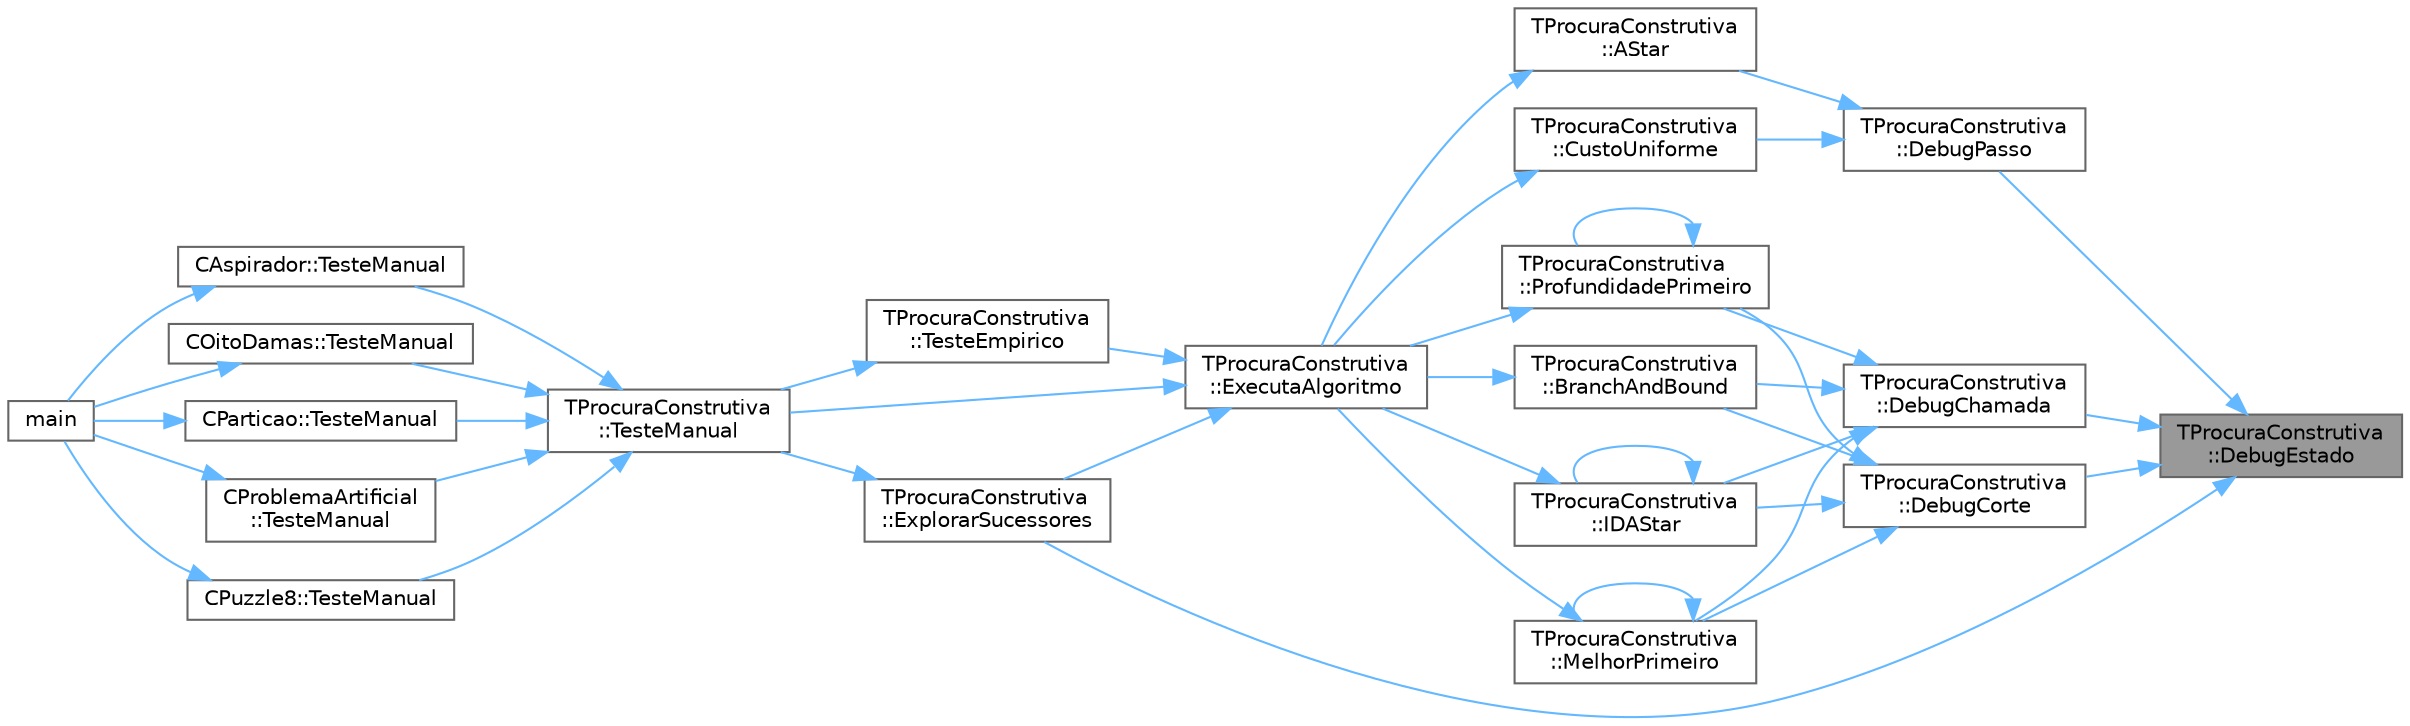 digraph "TProcuraConstrutiva::DebugEstado"
{
 // LATEX_PDF_SIZE
  bgcolor="transparent";
  edge [fontname=Helvetica,fontsize=10,labelfontname=Helvetica,labelfontsize=10];
  node [fontname=Helvetica,fontsize=10,shape=box,height=0.2,width=0.4];
  rankdir="RL";
  Node1 [id="Node000001",label="TProcuraConstrutiva\l::DebugEstado",height=0.2,width=0.4,color="gray40", fillcolor="grey60", style="filled", fontcolor="black",tooltip=" "];
  Node1 -> Node2 [id="edge39_Node000001_Node000002",dir="back",color="steelblue1",style="solid",tooltip=" "];
  Node2 [id="Node000002",label="TProcuraConstrutiva\l::DebugChamada",height=0.2,width=0.4,color="grey40", fillcolor="white", style="filled",URL="$classTProcuraConstrutiva.html#a6962c0cf7350a211ae74b00768d9c232",tooltip=" "];
  Node2 -> Node3 [id="edge40_Node000002_Node000003",dir="back",color="steelblue1",style="solid",tooltip=" "];
  Node3 [id="Node000003",label="TProcuraConstrutiva\l::BranchAndBound",height=0.2,width=0.4,color="grey40", fillcolor="white", style="filled",URL="$group__ProcurasInformadas.html#gafe804dbf6cabda9e627500c2d4f8aafd",tooltip="Executa o algoritmo Branch-and-Bound, um algoritmo informado."];
  Node3 -> Node4 [id="edge41_Node000003_Node000004",dir="back",color="steelblue1",style="solid",tooltip=" "];
  Node4 [id="Node000004",label="TProcuraConstrutiva\l::ExecutaAlgoritmo",height=0.2,width=0.4,color="grey40", fillcolor="white", style="filled",URL="$group__RedefinicaoOpcional.html#gae52871eb18c8ae656a2174acf43b3bb3",tooltip="Executa o algoritmo com os parametros atuais."];
  Node4 -> Node5 [id="edge42_Node000004_Node000005",dir="back",color="steelblue1",style="solid",tooltip=" "];
  Node5 [id="Node000005",label="TProcuraConstrutiva\l::ExplorarSucessores",height=0.2,width=0.4,color="grey40", fillcolor="white", style="filled",URL="$classTProcuraConstrutiva.html#ab5639efca5e48b564a8bdd9ec23a8955",tooltip=" "];
  Node5 -> Node6 [id="edge43_Node000005_Node000006",dir="back",color="steelblue1",style="solid",tooltip=" "];
  Node6 [id="Node000006",label="TProcuraConstrutiva\l::TesteManual",height=0.2,width=0.4,color="grey40", fillcolor="white", style="filled",URL="$group__RedefinicaoMandatoria.html#ga843a501e25cbaff7eb51d8d29995be3a",tooltip="Inicializa a interação com o utilizador."];
  Node6 -> Node7 [id="edge44_Node000006_Node000007",dir="back",color="steelblue1",style="solid",tooltip=" "];
  Node7 [id="Node000007",label="CAspirador::TesteManual",height=0.2,width=0.4,color="grey40", fillcolor="white", style="filled",URL="$classCAspirador.html#a718c8187439940dec18a46a9e9e024e3",tooltip="Inicializa a interação com o utilizador."];
  Node7 -> Node8 [id="edge45_Node000007_Node000008",dir="back",color="steelblue1",style="solid",tooltip=" "];
  Node8 [id="Node000008",label="main",height=0.2,width=0.4,color="grey40", fillcolor="white", style="filled",URL="$teste_8cpp.html#a0ddf1224851353fc92bfbff6f499fa97",tooltip=" "];
  Node6 -> Node9 [id="edge46_Node000006_Node000009",dir="back",color="steelblue1",style="solid",tooltip=" "];
  Node9 [id="Node000009",label="COitoDamas::TesteManual",height=0.2,width=0.4,color="grey40", fillcolor="white", style="filled",URL="$classCOitoDamas.html#a0fb443165d257ac17fc8cf5bc870404d",tooltip="Inicializa a interação com o utilizador."];
  Node9 -> Node8 [id="edge47_Node000009_Node000008",dir="back",color="steelblue1",style="solid",tooltip=" "];
  Node6 -> Node10 [id="edge48_Node000006_Node000010",dir="back",color="steelblue1",style="solid",tooltip=" "];
  Node10 [id="Node000010",label="CParticao::TesteManual",height=0.2,width=0.4,color="grey40", fillcolor="white", style="filled",URL="$classCParticao.html#aa4d328b9944991f3fc52ce0726111865",tooltip="Inicializa a interação com o utilizador."];
  Node10 -> Node8 [id="edge49_Node000010_Node000008",dir="back",color="steelblue1",style="solid",tooltip=" "];
  Node6 -> Node11 [id="edge50_Node000006_Node000011",dir="back",color="steelblue1",style="solid",tooltip=" "];
  Node11 [id="Node000011",label="CProblemaArtificial\l::TesteManual",height=0.2,width=0.4,color="grey40", fillcolor="white", style="filled",URL="$classCProblemaArtificial.html#abaad629eb538177261df40e1e27e92ed",tooltip="Inicializa a interação com o utilizador."];
  Node11 -> Node8 [id="edge51_Node000011_Node000008",dir="back",color="steelblue1",style="solid",tooltip=" "];
  Node6 -> Node12 [id="edge52_Node000006_Node000012",dir="back",color="steelblue1",style="solid",tooltip=" "];
  Node12 [id="Node000012",label="CPuzzle8::TesteManual",height=0.2,width=0.4,color="grey40", fillcolor="white", style="filled",URL="$classCPuzzle8.html#a06d2a8f5d7e3670eb6ee75d7a72b0265",tooltip="Inicializa a interação com o utilizador."];
  Node12 -> Node8 [id="edge53_Node000012_Node000008",dir="back",color="steelblue1",style="solid",tooltip=" "];
  Node4 -> Node13 [id="edge54_Node000004_Node000013",dir="back",color="steelblue1",style="solid",tooltip=" "];
  Node13 [id="Node000013",label="TProcuraConstrutiva\l::TesteEmpirico",height=0.2,width=0.4,color="grey40", fillcolor="white", style="filled",URL="$group__RedefinicaoOpcional.html#gab2fca28035f165ce7c1d40acbfc8c971",tooltip="Executa testes empíricos, em todas as configurações guardadas, nas instâncias selecionadas."];
  Node13 -> Node6 [id="edge55_Node000013_Node000006",dir="back",color="steelblue1",style="solid",tooltip=" "];
  Node4 -> Node6 [id="edge56_Node000004_Node000006",dir="back",color="steelblue1",style="solid",tooltip=" "];
  Node2 -> Node14 [id="edge57_Node000002_Node000014",dir="back",color="steelblue1",style="solid",tooltip=" "];
  Node14 [id="Node000014",label="TProcuraConstrutiva\l::IDAStar",height=0.2,width=0.4,color="grey40", fillcolor="white", style="filled",URL="$group__ProcurasInformadas.html#gae77f9608e7988052377d7025bee7c4e8",tooltip="Executa a procura IDA*, algoritmo informado."];
  Node14 -> Node4 [id="edge58_Node000014_Node000004",dir="back",color="steelblue1",style="solid",tooltip=" "];
  Node14 -> Node14 [id="edge59_Node000014_Node000014",dir="back",color="steelblue1",style="solid",tooltip=" "];
  Node2 -> Node15 [id="edge60_Node000002_Node000015",dir="back",color="steelblue1",style="solid",tooltip=" "];
  Node15 [id="Node000015",label="TProcuraConstrutiva\l::MelhorPrimeiro",height=0.2,width=0.4,color="grey40", fillcolor="white", style="filled",URL="$group__ProcurasInformadas.html#gaebb84182343041bc276e4ceceb4b13aa",tooltip="Executa a procura melhor primeiro, algoritmo informado."];
  Node15 -> Node4 [id="edge61_Node000015_Node000004",dir="back",color="steelblue1",style="solid",tooltip=" "];
  Node15 -> Node15 [id="edge62_Node000015_Node000015",dir="back",color="steelblue1",style="solid",tooltip=" "];
  Node2 -> Node16 [id="edge63_Node000002_Node000016",dir="back",color="steelblue1",style="solid",tooltip=" "];
  Node16 [id="Node000016",label="TProcuraConstrutiva\l::ProfundidadePrimeiro",height=0.2,width=0.4,color="grey40", fillcolor="white", style="filled",URL="$group__ProcurasCegas.html#gaf00d9776f6b25d56138efb6725b86228",tooltip="Executa a procura em profundidade primeiro, algoritmo cego."];
  Node16 -> Node4 [id="edge64_Node000016_Node000004",dir="back",color="steelblue1",style="solid",tooltip=" "];
  Node16 -> Node16 [id="edge65_Node000016_Node000016",dir="back",color="steelblue1",style="solid",tooltip=" "];
  Node1 -> Node17 [id="edge66_Node000001_Node000017",dir="back",color="steelblue1",style="solid",tooltip=" "];
  Node17 [id="Node000017",label="TProcuraConstrutiva\l::DebugCorte",height=0.2,width=0.4,color="grey40", fillcolor="white", style="filled",URL="$classTProcuraConstrutiva.html#a042ab47715ba45d53a86413415ea95fd",tooltip=" "];
  Node17 -> Node3 [id="edge67_Node000017_Node000003",dir="back",color="steelblue1",style="solid",tooltip=" "];
  Node17 -> Node14 [id="edge68_Node000017_Node000014",dir="back",color="steelblue1",style="solid",tooltip=" "];
  Node17 -> Node15 [id="edge69_Node000017_Node000015",dir="back",color="steelblue1",style="solid",tooltip=" "];
  Node17 -> Node16 [id="edge70_Node000017_Node000016",dir="back",color="steelblue1",style="solid",tooltip=" "];
  Node1 -> Node18 [id="edge71_Node000001_Node000018",dir="back",color="steelblue1",style="solid",tooltip=" "];
  Node18 [id="Node000018",label="TProcuraConstrutiva\l::DebugPasso",height=0.2,width=0.4,color="grey40", fillcolor="white", style="filled",URL="$classTProcuraConstrutiva.html#a8a25d942dd9c34c27ad92e3e36177f2f",tooltip=" "];
  Node18 -> Node19 [id="edge72_Node000018_Node000019",dir="back",color="steelblue1",style="solid",tooltip=" "];
  Node19 [id="Node000019",label="TProcuraConstrutiva\l::AStar",height=0.2,width=0.4,color="grey40", fillcolor="white", style="filled",URL="$group__ProcurasInformadas.html#ga37dd78e1a9a6742700728135f81964b4",tooltip="Executa a procura A*, algoritmo informado."];
  Node19 -> Node4 [id="edge73_Node000019_Node000004",dir="back",color="steelblue1",style="solid",tooltip=" "];
  Node18 -> Node20 [id="edge74_Node000018_Node000020",dir="back",color="steelblue1",style="solid",tooltip=" "];
  Node20 [id="Node000020",label="TProcuraConstrutiva\l::CustoUniforme",height=0.2,width=0.4,color="grey40", fillcolor="white", style="filled",URL="$group__ProcurasCegas.html#ga2343fafdecfd55b69c0ffb71e8f9426b",tooltip="Executa a procura por custo uniforme, algoritmo cego."];
  Node20 -> Node4 [id="edge75_Node000020_Node000004",dir="back",color="steelblue1",style="solid",tooltip=" "];
  Node1 -> Node5 [id="edge76_Node000001_Node000005",dir="back",color="steelblue1",style="solid",tooltip=" "];
}
